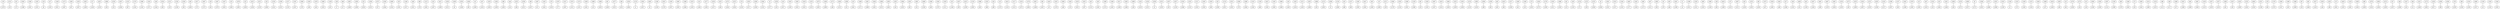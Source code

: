 strict graph "grafo_425_359" {

	 "y278";
	 "x76";
	 "y10";
	 "x215";
	 "y72";
	 "x31";
	 "y188";
	 "x356";
	 "y201";
	 "x336";
	 "y231";
	 "x102";
	 "y8";
	 "x19";
	 "y235";
	 "x27";
	 "y351";
	 "x149";
	 "y267";
	 "x175";
	 "y67";
	 "x285";
	 "y207";
	 "x103";
	 "y160";
	 "x262";
	 "y140";
	 "x17";
	 "y218";
	 "x422";
	 "y56";
	 "x366";
	 "y22";
	 "x226";
	 "y204";
	 "x347";
	 "y87";
	 "x152";
	 "y145";
	 "x170";
	 "y142";
	 "x396";
	 "y271";
	 "x254";
	 "y144";
	 "x58";
	 "y63";
	 "x324";
	 "y19";
	 "x151";
	 "y156";
	 "x134";
	 "y91";
	 "x256";
	 "y265";
	 "x63";
	 "y73";
	 "x317";
	 "y175";
	 "x367";
	 "y45";
	 "x20";
	 "y276";
	 "x267";
	 "y355";
	 "x167";
	 "y282";
	 "x23";
	 "y295";
	 "x378";
	 "y350";
	 "x22";
	 "y234";
	 "x412";
	 "y120";
	 "x312";
	 "y260";
	 "x55";
	 "y141";
	 "x150";
	 "y222";
	 "x109";
	 "y119";
	 "x127";
	 "y247";
	 "x191";
	 "y79";
	 "x308";
	 "y38";
	 "x259";
	 "y43";
	 "x376";
	 "y255";
	 "x360";
	 "y32";
	 "x138";
	 "y7";
	 "x59";
	 "y17";
	 "x66";
	 "y349";
	 "x392";
	 "y196";
	 "x190";
	 "y324";
	 "x25";
	 "y313";
	 "x184";
	 "y57";
	 "x372";
	 "y344";
	 "x240";
	 "y314";
	 "x409";
	 "y191";
	 "x33";
	 "y227";
	 "x148";
	 "y321";
	 "x48";
	 "y78";
	 "x89";
	 "y261";
	 "x115";
	 "y187";
	 "x24";
	 "y290";
	 "x411";
	 "y215";
	 "x258";
	 "y6";
	 "x169";
	 "y148";
	 "x230";
	 "y95";
	 "x166";
	 "y200";
	 "x6";
	 "y224";
	 "x47";
	 "y320";
	 "x233";
	 "y109";
	 "x194";
	 "y185";
	 "x98";
	 "y14";
	 "x44";
	 "y84";
	 "x232";
	 "y221";
	 "x238";
	 "y167";
	 "x90";
	 "y21";
	 "x287";
	 "y241";
	 "x181";
	 "y150";
	 "x70";
	 "y77";
	 "x370";
	 "y287";
	 "x221";
	 "y212";
	 "x374";
	 "y131";
	 "x174";
	 "y161";
	 "x339";
	 "y15";
	 "x389";
	 "y353";
	 "x306";
	 "y249";
	 "x91";
	 "y315";
	 "x377";
	 "y251";
	 "x84";
	 "y304";
	 "x250";
	 "y1";
	 "x110";
	 "y357";
	 "x265";
	 "y0";
	 "x405";
	 "y159";
	 "x146";
	 "y176";
	 "x352";
	 "y337";
	 "x193";
	 "y203";
	 "x395";
	 "y284";
	 "x298";
	 "y103";
	 "x223";
	 "y184";
	 "x14";
	 "y195";
	 "x277";
	 "y137";
	 "x228";
	 "y64";
	 "x321";
	 "y244";
	 "x275";
	 "y354";
	 "x222";
	 "y216";
	 "x74";
	 "y217";
	 "x335";
	 "y328";
	 "x209";
	 "y152";
	 "x264";
	 "y277";
	 "x3";
	 "y16";
	 "x229";
	 "y327";
	 "x16";
	 "y193";
	 "x353";
	 "y352";
	 "x305";
	 "y252";
	 "x316";
	 "y123";
	 "x133";
	 "y202";
	 "x373";
	 "y296";
	 "x168";
	 "y46";
	 "x172";
	 "y122";
	 "x340";
	 "y51";
	 "x290";
	 "y341";
	 "x10";
	 "y171";
	 "x269";
	 "y288";
	 "x281";
	 "y181";
	 "x344";
	 "y213";
	 "x288";
	 "y342";
	 "x295";
	 "y42";
	 "x201";
	 "y323";
	 "x384";
	 "y62";
	 "x291";
	 "y31";
	 "x381";
	 "y226";
	 "x408";
	 "y49";
	 "x348";
	 "y270";
	 "x334";
	 "y111";
	 "x329";
	 "y146";
	 "x52";
	 "y39";
	 "x187";
	 "y239";
	 "x413";
	 "y303";
	 "x119";
	 "y36";
	 "x388";
	 "y86";
	 "x253";
	 "y80";
	 "x54";
	 "y170";
	 "x13";
	 "y116";
	 "x414";
	 "y115";
	 "x117";
	 "y275";
	 "x218";
	 "y294";
	 "x178";
	 "y168";
	 "x301";
	 "y347";
	 "x85";
	 "y9";
	 "x416";
	 "y178";
	 "x325";
	 "y40";
	 "x394";
	 "y74";
	 "x343";
	 "y322";
	 "x319";
	 "y97";
	 "x331";
	 "y113";
	 "x42";
	 "y182";
	 "x50";
	 "y174";
	 "x299";
	 "y162";
	 "x188";
	 "y108";
	 "x311";
	 "y186";
	 "x263";
	 "y28";
	 "x399";
	 "y219";
	 "x145";
	 "y132";
	 "x158";
	 "y5";
	 "x236";
	 "y220";
	 "x313";
	 "y20";
	 "x197";
	 "y126";
	 "x357";
	 "y348";
	 "x318";
	 "y125";
	 "x225";
	 "y310";
	 "x111";
	 "y333";
	 "x205";
	 "y90";
	 "x320";
	 "y198";
	 "x32";
	 "y331";
	 "x114";
	 "y332";
	 "x315";
	 "y70";
	 "x206";
	 "y264";
	 "x289";
	 "y243";
	 "x153";
	 "y66";
	 "x130";
	 "y165";
	 "x415";
	 "y305";
	 "x192";
	 "y268";
	 "x398";
	 "y149";
	 "x18";
	 "y254";
	 "x162";
	 "y163";
	 "x121";
	 "y306";
	 "x202";
	 "y50";
	 "x368";
	 "y263";
	 "x113";
	 "y3";
	 "x208";
	 "y266";
	 "x118";
	 "y88";
	 "x35";
	 "y69";
	 "x157";
	 "y293";
	 "x185";
	 "y262";
	 "x421";
	 "y283";
	 "x92";
	 "y209";
	 "x9";
	 "y29";
	 "x211";
	 "y179";
	 "x346";
	 "y124";
	 "x333";
	 "y291";
	 "x349";
	 "y208";
	 "x129";
	 "y33";
	 "x81";
	 "y102";
	 "x326";
	 "y107";
	 "x397";
	 "y214";
	 "x410";
	 "y326";
	 "x364";
	 "y339";
	 "x255";
	 "y336";
	 "x195";
	 "y118";
	 "x116";
	 "y318";
	 "x393";
	 "y89";
	 "x296";
	 "y82";
	 "x100";
	 "y65";
	 "x62";
	 "y85";
	 "x423";
	 "y329";
	 "x217";
	 "y41";
	 "x283";
	 "y25";
	 "x160";
	 "y105";
	 "x73";
	 "y273";
	 "x164";
	 "y190";
	 "x179";
	 "y311";
	 "x163";
	 "y250";
	 "x386";
	 "y13";
	 "x41";
	 "y133";
	 "x29";
	 "y71";
	 "x124";
	 "y59";
	 "x122";
	 "y358";
	 "x132";
	 "y356";
	 "x4";
	 "y101";
	 "x341";
	 "y157";
	 "x314";
	 "y155";
	 "x144";
	 "y177";
	 "x402";
	 "y228";
	 "x242";
	 "y173";
	 "x68";
	 "y211";
	 "x67";
	 "y93";
	 "x362";
	 "y76";
	 "x8";
	 "y48";
	 "x93";
	 "y199";
	 "x261";
	 "y4";
	 "x1";
	 "y312";
	 "x199";
	 "y151";
	 "x220";
	 "y233";
	 "x99";
	 "y136";
	 "x390";
	 "y83";
	 "x30";
	 "y180";
	 "x424";
	 "y153";
	 "x75";
	 "y121";
	 "x307";
	 "y158";
	 "x43";
	 "y192";
	 "x135";
	 "y236";
	 "x65";
	 "y47";
	 "x375";
	 "y285";
	 "x328";
	 "y68";
	 "x345";
	 "y166";
	 "x57";
	 "y225";
	 "x56";
	 "y52";
	 "x403";
	 "y139";
	 "x45";
	 "y104";
	 "x207";
	 "y99";
	 "x401";
	 "y129";
	 "x407";
	 "y334";
	 "x391";
	 "y128";
	 "x128";
	 "y26";
	 "x272";
	 "y300";
	 "x323";
	 "y307";
	 "x245";
	 "y319";
	 "x131";
	 "y238";
	 "x419";
	 "y127";
	 "x143";
	 "y297";
	 "x198";
	 "y58";
	 "x137";
	 "y189";
	 "x342";
	 "y292";
	 "x379";
	 "y205";
	 "x12";
	 "y253";
	 "x87";
	 "y23";
	 "x142";
	 "y345";
	 "x53";
	 "y246";
	 "x241";
	 "y34";
	 "x260";
	 "y272";
	 "x219";
	 "y237";
	 "x309";
	 "y172";
	 "x0";
	 "y325";
	 "x248";
	 "y286";
	 "x271";
	 "y308";
	 "x332";
	 "y130";
	 "x310";
	 "y2";
	 "x156";
	 "y75";
	 "x210";
	 "y183";
	 "x239";
	 "y134";
	 "x123";
	 "y53";
	 "x358";
	 "y37";
	 "x369";
	 "y240";
	 "x418";
	 "y60";
	 "x303";
	 "y81";
	 "x21";
	 "y258";
	 "x279";
	 "y54";
	 "x273";
	 "y18";
	 "x15";
	 "y106";
	 "x280";
	 "y330";
	 "x350";
	 "y114";
	 "x297";
	 "y299";
	 "x136";
	 "y279";
	 "x60";
	 "y343";
	 "x246";
	 "y55";
	 "x71";
	 "y242";
	 "x383";
	 "y280";
	 "x214";
	 "y223";
	 "x154";
	 "y112";
	 "x88";
	 "y117";
	 "x49";
	 "y27";
	 "x268";
	 "y206";
	 "x355";
	 "y289";
	 "x94";
	 "y340";
	 "x361";
	 "y110";
	 "x159";
	 "y229";
	 "x107";
	 "y210";
	 "x257";
	 "y61";
	 "x385";
	 "y92";
	 "x247";
	 "y269";
	 "x243";
	 "y245";
	 "x155";
	 "y316";
	 "x404";
	 "y138";
	 "x251";
	 "y94";
	 "x79";
	 "y274";
	 "x176";
	 "y147";
	 "x284";
	 "y30";
	 "x189";
	 "y309";
	 "x286";
	 "y35";
	 "x97";
	 "y346";
	 "x82";
	 "y143";
	 "x327";
	 "y44";
	 "x203";
	 "y96";
	 "x182";
	 "y301";
	 "x72";
	 "y232";
	 "x420";
	 "y281";
	 "x120";
	 "y164";
	 "x338";
	 "y338";
	 "x69";
	 "y154";
	 "x278";
	 "y194";
	 "x304";
	 "y100";
	 "x213";
	 "y197";
	 "x37";
	 "y298";
	 "x46";
	 "y24";
	 "x147";
	 "y11";
	 "x64";
	 "y248";
	 "x141";
	 "y302";
	 "x173";
	 "y317";
	 "x140";
	 "y98";
	 "x196";
	 "y169";
	 "x106";
	 "y259";
	 "x78";
	 "y256";
	 "x80";
	 "y230";
	 "x216";
	 "y257";
	 "x406";
	 "y12";
	 "x139";
	 "y135";
	 "x234";
	 "y335";
	 "x244";

	"x244" -- "y335";
	"x234" -- "y135";
	"x139" -- "y12";
	"x406" -- "y257";
	"x216" -- "y230";
	"x80" -- "y256";
	"x78" -- "y259";
	"x106" -- "y169";
	"x196" -- "y98";
	"x140" -- "y317";
	"x173" -- "y302";
	"x141" -- "y248";
	"x64" -- "y11";
	"x147" -- "y24";
	"x46" -- "y298";
	"x37" -- "y197";
	"x213" -- "y100";
	"x304" -- "y194";
	"x278" -- "y154";
	"x69" -- "y338";
	"x338" -- "y164";
	"x120" -- "y281";
	"x420" -- "y232";
	"x72" -- "y301";
	"x182" -- "y96";
	"x203" -- "y44";
	"x327" -- "y143";
	"x82" -- "y346";
	"x97" -- "y35";
	"x286" -- "y309";
	"x189" -- "y30";
	"x284" -- "y147";
	"x176" -- "y274";
	"x79" -- "y94";
	"x251" -- "y138";
	"x404" -- "y316";
	"x155" -- "y245";
	"x243" -- "y269";
	"x247" -- "y92";
	"x385" -- "y61";
	"x257" -- "y210";
	"x107" -- "y229";
	"x159" -- "y110";
	"x361" -- "y340";
	"x94" -- "y289";
	"x355" -- "y206";
	"x268" -- "y27";
	"x49" -- "y117";
	"x88" -- "y112";
	"x154" -- "y223";
	"x214" -- "y280";
	"x383" -- "y242";
	"x71" -- "y55";
	"x246" -- "y343";
	"x60" -- "y279";
	"x136" -- "y299";
	"x297" -- "y114";
	"x350" -- "y330";
	"x280" -- "y106";
	"x15" -- "y18";
	"x273" -- "y54";
	"x279" -- "y258";
	"x21" -- "y81";
	"x303" -- "y60";
	"x418" -- "y240";
	"x369" -- "y37";
	"x358" -- "y53";
	"x123" -- "y134";
	"x239" -- "y183";
	"x210" -- "y75";
	"x156" -- "y2";
	"x310" -- "y130";
	"x332" -- "y308";
	"x271" -- "y286";
	"x248" -- "y325";
	"x0" -- "y172";
	"x309" -- "y237";
	"x219" -- "y272";
	"x260" -- "y34";
	"x241" -- "y246";
	"x53" -- "y345";
	"x142" -- "y23";
	"x87" -- "y253";
	"x12" -- "y205";
	"x379" -- "y292";
	"x342" -- "y189";
	"x137" -- "y58";
	"x198" -- "y297";
	"x143" -- "y127";
	"x419" -- "y238";
	"x131" -- "y319";
	"x245" -- "y307";
	"x323" -- "y300";
	"x272" -- "y26";
	"x128" -- "y128";
	"x391" -- "y334";
	"x407" -- "y129";
	"x401" -- "y99";
	"x207" -- "y104";
	"x45" -- "y139";
	"x403" -- "y52";
	"x56" -- "y225";
	"x57" -- "y166";
	"x345" -- "y68";
	"x328" -- "y285";
	"x375" -- "y47";
	"x65" -- "y236";
	"x135" -- "y192";
	"x43" -- "y158";
	"x307" -- "y121";
	"x75" -- "y153";
	"x424" -- "y180";
	"x30" -- "y83";
	"x390" -- "y136";
	"x99" -- "y233";
	"x220" -- "y151";
	"x199" -- "y312";
	"x1" -- "y4";
	"x261" -- "y199";
	"x93" -- "y48";
	"x8" -- "y76";
	"x362" -- "y93";
	"x67" -- "y211";
	"x68" -- "y173";
	"x242" -- "y228";
	"x402" -- "y177";
	"x144" -- "y155";
	"x314" -- "y157";
	"x341" -- "y101";
	"x4" -- "y356";
	"x132" -- "y358";
	"x122" -- "y59";
	"x124" -- "y71";
	"x29" -- "y133";
	"x41" -- "y13";
	"x386" -- "y250";
	"x163" -- "y311";
	"x179" -- "y190";
	"x164" -- "y273";
	"x73" -- "y105";
	"x160" -- "y25";
	"x283" -- "y41";
	"x217" -- "y329";
	"x423" -- "y85";
	"x62" -- "y65";
	"x100" -- "y82";
	"x296" -- "y89";
	"x393" -- "y318";
	"x116" -- "y118";
	"x195" -- "y336";
	"x255" -- "y339";
	"x364" -- "y326";
	"x410" -- "y214";
	"x397" -- "y107";
	"x326" -- "y102";
	"x81" -- "y33";
	"x129" -- "y208";
	"x349" -- "y291";
	"x333" -- "y124";
	"x346" -- "y179";
	"x211" -- "y29";
	"x9" -- "y209";
	"x92" -- "y283";
	"x421" -- "y262";
	"x185" -- "y293";
	"x157" -- "y69";
	"x35" -- "y88";
	"x118" -- "y266";
	"x208" -- "y3";
	"x113" -- "y263";
	"x368" -- "y50";
	"x202" -- "y306";
	"x121" -- "y163";
	"x162" -- "y254";
	"x18" -- "y149";
	"x398" -- "y268";
	"x192" -- "y305";
	"x415" -- "y165";
	"x130" -- "y66";
	"x153" -- "y243";
	"x289" -- "y264";
	"x206" -- "y70";
	"x315" -- "y332";
	"x114" -- "y331";
	"x32" -- "y198";
	"x320" -- "y90";
	"x205" -- "y333";
	"x111" -- "y310";
	"x225" -- "y125";
	"x318" -- "y348";
	"x357" -- "y126";
	"x197" -- "y20";
	"x313" -- "y220";
	"x236" -- "y5";
	"x158" -- "y132";
	"x145" -- "y219";
	"x399" -- "y28";
	"x263" -- "y186";
	"x311" -- "y108";
	"x188" -- "y162";
	"x299" -- "y174";
	"x50" -- "y182";
	"x42" -- "y113";
	"x331" -- "y97";
	"x319" -- "y322";
	"x343" -- "y74";
	"x394" -- "y40";
	"x325" -- "y178";
	"x416" -- "y9";
	"x85" -- "y347";
	"x301" -- "y168";
	"x178" -- "y294";
	"x218" -- "y275";
	"x117" -- "y115";
	"x414" -- "y116";
	"x13" -- "y170";
	"x54" -- "y80";
	"x253" -- "y86";
	"x388" -- "y36";
	"x119" -- "y303";
	"x413" -- "y239";
	"x187" -- "y39";
	"x52" -- "y146";
	"x329" -- "y111";
	"x334" -- "y270";
	"x348" -- "y49";
	"x408" -- "y226";
	"x381" -- "y31";
	"x291" -- "y62";
	"x384" -- "y323";
	"x201" -- "y42";
	"x295" -- "y342";
	"x288" -- "y213";
	"x344" -- "y181";
	"x281" -- "y288";
	"x269" -- "y171";
	"x10" -- "y341";
	"x290" -- "y51";
	"x340" -- "y122";
	"x172" -- "y46";
	"x168" -- "y296";
	"x373" -- "y202";
	"x133" -- "y123";
	"x316" -- "y252";
	"x305" -- "y352";
	"x353" -- "y193";
	"x16" -- "y327";
	"x229" -- "y16";
	"x3" -- "y277";
	"x264" -- "y152";
	"x209" -- "y328";
	"x335" -- "y217";
	"x74" -- "y216";
	"x222" -- "y354";
	"x275" -- "y244";
	"x321" -- "y64";
	"x228" -- "y137";
	"x277" -- "y195";
	"x14" -- "y184";
	"x223" -- "y103";
	"x298" -- "y284";
	"x395" -- "y203";
	"x193" -- "y337";
	"x352" -- "y176";
	"x146" -- "y159";
	"x405" -- "y0";
	"x265" -- "y357";
	"x110" -- "y1";
	"x250" -- "y304";
	"x84" -- "y251";
	"x377" -- "y315";
	"x91" -- "y249";
	"x306" -- "y353";
	"x389" -- "y15";
	"x339" -- "y161";
	"x174" -- "y131";
	"x374" -- "y212";
	"x221" -- "y287";
	"x370" -- "y77";
	"x70" -- "y150";
	"x181" -- "y241";
	"x287" -- "y21";
	"x90" -- "y167";
	"x238" -- "y221";
	"x232" -- "y84";
	"x44" -- "y14";
	"x98" -- "y185";
	"x194" -- "y109";
	"x233" -- "y320";
	"x47" -- "y224";
	"x6" -- "y200";
	"x166" -- "y95";
	"x230" -- "y148";
	"x169" -- "y6";
	"x258" -- "y215";
	"x411" -- "y290";
	"x24" -- "y187";
	"x115" -- "y261";
	"x89" -- "y78";
	"x48" -- "y321";
	"x148" -- "y227";
	"x33" -- "y191";
	"x409" -- "y314";
	"x240" -- "y344";
	"x372" -- "y57";
	"x184" -- "y313";
	"x25" -- "y324";
	"x190" -- "y196";
	"x392" -- "y349";
	"x66" -- "y17";
	"x59" -- "y7";
	"x138" -- "y32";
	"x360" -- "y255";
	"x376" -- "y43";
	"x259" -- "y38";
	"x308" -- "y79";
	"x191" -- "y247";
	"x127" -- "y119";
	"x109" -- "y222";
	"x150" -- "y141";
	"x55" -- "y260";
	"x312" -- "y120";
	"x412" -- "y234";
	"x22" -- "y350";
	"x378" -- "y295";
	"x23" -- "y282";
	"x167" -- "y355";
	"x267" -- "y276";
	"x20" -- "y45";
	"x367" -- "y175";
	"x317" -- "y73";
	"x63" -- "y265";
	"x256" -- "y91";
	"x134" -- "y156";
	"x151" -- "y19";
	"x324" -- "y63";
	"x58" -- "y144";
	"x254" -- "y271";
	"x396" -- "y142";
	"x170" -- "y145";
	"x152" -- "y87";
	"x347" -- "y204";
	"x226" -- "y22";
	"x366" -- "y56";
	"x422" -- "y218";
	"x17" -- "y140";
	"x262" -- "y160";
	"x103" -- "y207";
	"x285" -- "y67";
	"x175" -- "y267";
	"x149" -- "y351";
	"x27" -- "y235";
	"x19" -- "y8";
	"x102" -- "y231";
	"x336" -- "y201";
	"x356" -- "y188";
	"x31" -- "y72";
	"x215" -- "y10";
	"x76" -- "y278";

}
